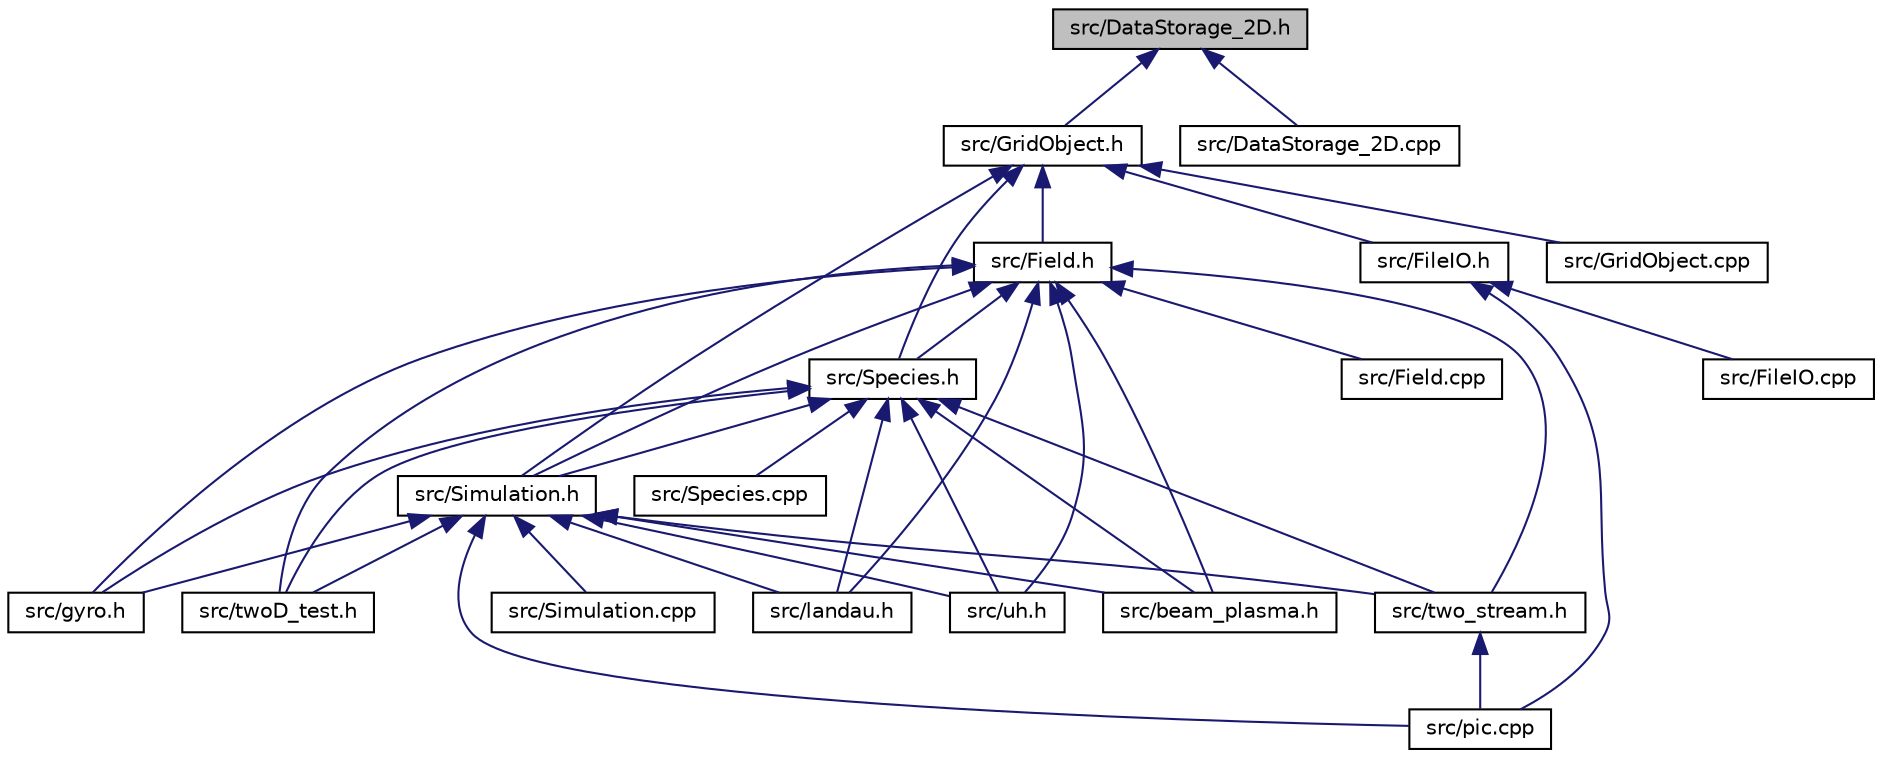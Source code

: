 digraph "src/DataStorage_2D.h"
{
 // LATEX_PDF_SIZE
  edge [fontname="Helvetica",fontsize="10",labelfontname="Helvetica",labelfontsize="10"];
  node [fontname="Helvetica",fontsize="10",shape=record];
  Node1 [label="src/DataStorage_2D.h",height=0.2,width=0.4,color="black", fillcolor="grey75", style="filled", fontcolor="black",tooltip=" "];
  Node1 -> Node2 [dir="back",color="midnightblue",fontsize="10",style="solid"];
  Node2 [label="src/GridObject.h",height=0.2,width=0.4,color="black", fillcolor="white", style="filled",URL="$_grid_object_8h.html",tooltip=" "];
  Node2 -> Node3 [dir="back",color="midnightblue",fontsize="10",style="solid"];
  Node3 [label="src/Simulation.h",height=0.2,width=0.4,color="black", fillcolor="white", style="filled",URL="$_simulation_8h.html",tooltip=" "];
  Node3 -> Node4 [dir="back",color="midnightblue",fontsize="10",style="solid"];
  Node4 [label="src/beam_plasma.h",height=0.2,width=0.4,color="black", fillcolor="white", style="filled",URL="$beam__plasma_8h.html",tooltip=" "];
  Node3 -> Node5 [dir="back",color="midnightblue",fontsize="10",style="solid"];
  Node5 [label="src/gyro.h",height=0.2,width=0.4,color="black", fillcolor="white", style="filled",URL="$gyro_8h.html",tooltip=" "];
  Node3 -> Node6 [dir="back",color="midnightblue",fontsize="10",style="solid"];
  Node6 [label="src/landau.h",height=0.2,width=0.4,color="black", fillcolor="white", style="filled",URL="$landau_8h.html",tooltip=" "];
  Node3 -> Node7 [dir="back",color="midnightblue",fontsize="10",style="solid"];
  Node7 [label="src/pic.cpp",height=0.2,width=0.4,color="black", fillcolor="white", style="filled",URL="$pic_8cpp.html",tooltip=" "];
  Node3 -> Node8 [dir="back",color="midnightblue",fontsize="10",style="solid"];
  Node8 [label="src/two_stream.h",height=0.2,width=0.4,color="black", fillcolor="white", style="filled",URL="$two__stream_8h.html",tooltip=" "];
  Node8 -> Node7 [dir="back",color="midnightblue",fontsize="10",style="solid"];
  Node3 -> Node9 [dir="back",color="midnightblue",fontsize="10",style="solid"];
  Node9 [label="src/Simulation.cpp",height=0.2,width=0.4,color="black", fillcolor="white", style="filled",URL="$_simulation_8cpp.html",tooltip=" "];
  Node3 -> Node10 [dir="back",color="midnightblue",fontsize="10",style="solid"];
  Node10 [label="src/twoD_test.h",height=0.2,width=0.4,color="black", fillcolor="white", style="filled",URL="$two_d__test_8h.html",tooltip=" "];
  Node3 -> Node11 [dir="back",color="midnightblue",fontsize="10",style="solid"];
  Node11 [label="src/uh.h",height=0.2,width=0.4,color="black", fillcolor="white", style="filled",URL="$uh_8h.html",tooltip=" "];
  Node2 -> Node12 [dir="back",color="midnightblue",fontsize="10",style="solid"];
  Node12 [label="src/Species.h",height=0.2,width=0.4,color="black", fillcolor="white", style="filled",URL="$_species_8h.html",tooltip=" "];
  Node12 -> Node3 [dir="back",color="midnightblue",fontsize="10",style="solid"];
  Node12 -> Node4 [dir="back",color="midnightblue",fontsize="10",style="solid"];
  Node12 -> Node5 [dir="back",color="midnightblue",fontsize="10",style="solid"];
  Node12 -> Node6 [dir="back",color="midnightblue",fontsize="10",style="solid"];
  Node12 -> Node8 [dir="back",color="midnightblue",fontsize="10",style="solid"];
  Node12 -> Node13 [dir="back",color="midnightblue",fontsize="10",style="solid"];
  Node13 [label="src/Species.cpp",height=0.2,width=0.4,color="black", fillcolor="white", style="filled",URL="$_species_8cpp.html",tooltip=" "];
  Node12 -> Node10 [dir="back",color="midnightblue",fontsize="10",style="solid"];
  Node12 -> Node11 [dir="back",color="midnightblue",fontsize="10",style="solid"];
  Node2 -> Node14 [dir="back",color="midnightblue",fontsize="10",style="solid"];
  Node14 [label="src/Field.h",height=0.2,width=0.4,color="black", fillcolor="white", style="filled",URL="$_field_8h.html",tooltip=" "];
  Node14 -> Node12 [dir="back",color="midnightblue",fontsize="10",style="solid"];
  Node14 -> Node3 [dir="back",color="midnightblue",fontsize="10",style="solid"];
  Node14 -> Node4 [dir="back",color="midnightblue",fontsize="10",style="solid"];
  Node14 -> Node15 [dir="back",color="midnightblue",fontsize="10",style="solid"];
  Node15 [label="src/Field.cpp",height=0.2,width=0.4,color="black", fillcolor="white", style="filled",URL="$_field_8cpp.html",tooltip=" "];
  Node14 -> Node5 [dir="back",color="midnightblue",fontsize="10",style="solid"];
  Node14 -> Node6 [dir="back",color="midnightblue",fontsize="10",style="solid"];
  Node14 -> Node8 [dir="back",color="midnightblue",fontsize="10",style="solid"];
  Node14 -> Node10 [dir="back",color="midnightblue",fontsize="10",style="solid"];
  Node14 -> Node11 [dir="back",color="midnightblue",fontsize="10",style="solid"];
  Node2 -> Node16 [dir="back",color="midnightblue",fontsize="10",style="solid"];
  Node16 [label="src/FileIO.h",height=0.2,width=0.4,color="black", fillcolor="white", style="filled",URL="$_file_i_o_8h.html",tooltip=" "];
  Node16 -> Node17 [dir="back",color="midnightblue",fontsize="10",style="solid"];
  Node17 [label="src/FileIO.cpp",height=0.2,width=0.4,color="black", fillcolor="white", style="filled",URL="$_file_i_o_8cpp.html",tooltip=" "];
  Node16 -> Node7 [dir="back",color="midnightblue",fontsize="10",style="solid"];
  Node2 -> Node18 [dir="back",color="midnightblue",fontsize="10",style="solid"];
  Node18 [label="src/GridObject.cpp",height=0.2,width=0.4,color="black", fillcolor="white", style="filled",URL="$_grid_object_8cpp.html",tooltip=" "];
  Node1 -> Node19 [dir="back",color="midnightblue",fontsize="10",style="solid"];
  Node19 [label="src/DataStorage_2D.cpp",height=0.2,width=0.4,color="black", fillcolor="white", style="filled",URL="$_data_storage__2_d_8cpp.html",tooltip=" "];
}
